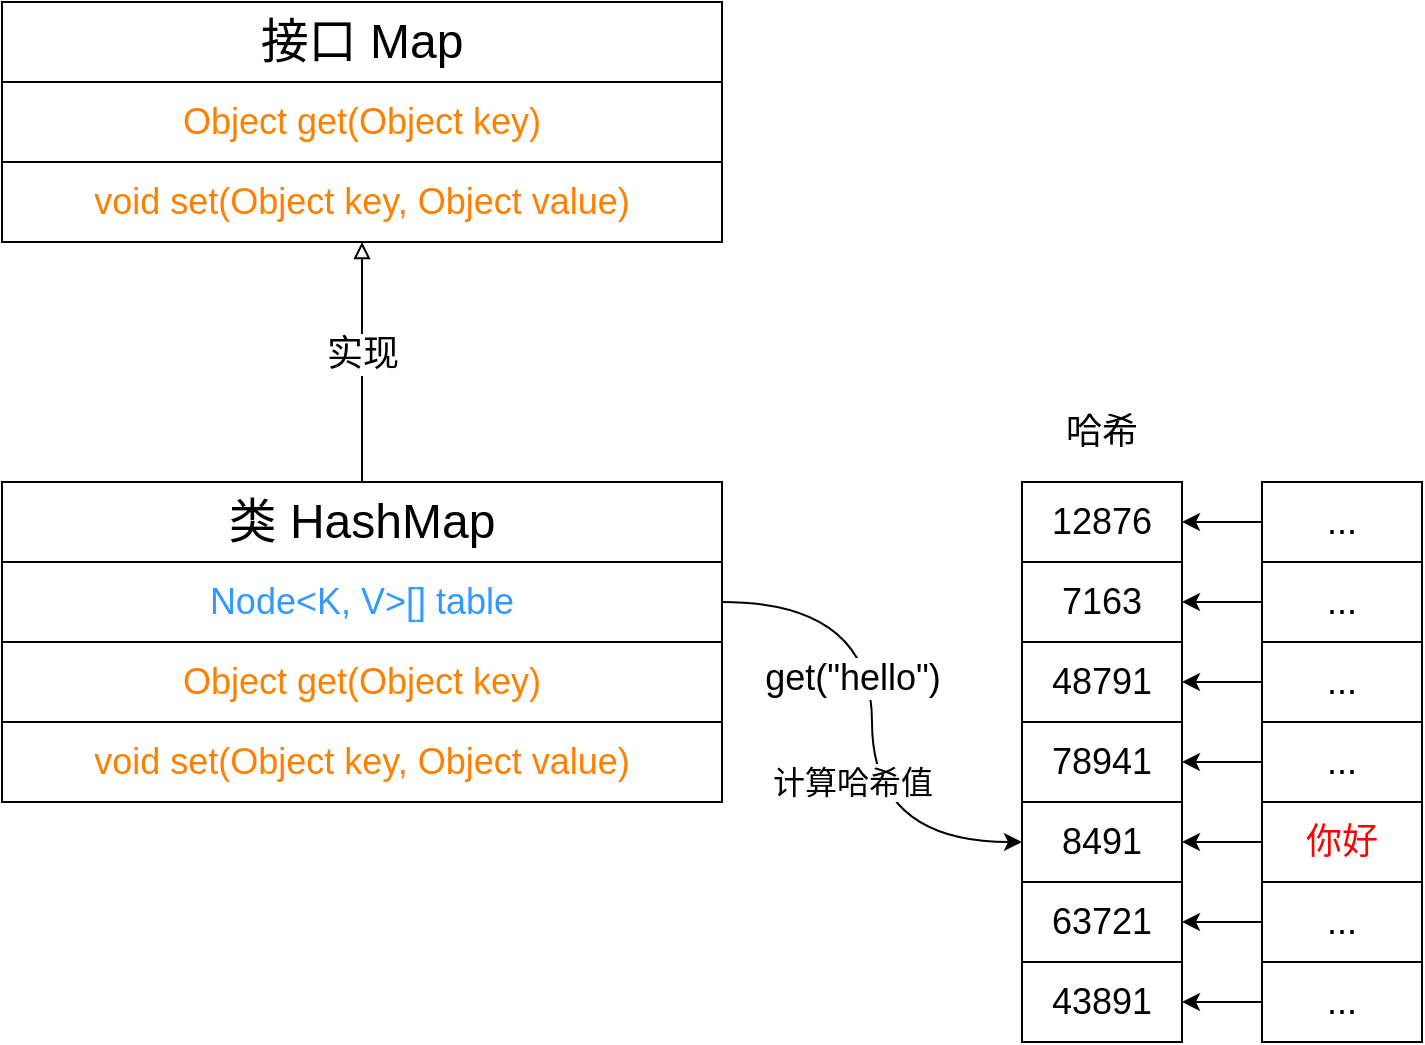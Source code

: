 <mxfile version="28.1.2">
  <diagram name="Page-1" id="Eob7X1n_Voo4Cm6K8vWH">
    <mxGraphModel dx="1426" dy="859" grid="1" gridSize="10" guides="1" tooltips="1" connect="1" arrows="1" fold="1" page="1" pageScale="1" pageWidth="850" pageHeight="1100" math="0" shadow="0">
      <root>
        <mxCell id="0" />
        <mxCell id="1" parent="0" />
        <mxCell id="Wu_PeDN8fGzsEnfcn1-D-3" value="&lt;font style=&quot;font-size: 24px;&quot;&gt;类 HashMap&lt;/font&gt;" style="rounded=0;whiteSpace=wrap;html=1;" vertex="1" parent="1">
          <mxGeometry x="80" y="280" width="360" height="40" as="geometry" />
        </mxCell>
        <mxCell id="Wu_PeDN8fGzsEnfcn1-D-6" value="&lt;font style=&quot;font-size: 24px;&quot;&gt;接口 Map&lt;/font&gt;" style="rounded=0;whiteSpace=wrap;html=1;" vertex="1" parent="1">
          <mxGeometry x="80" y="40" width="360" height="40" as="geometry" />
        </mxCell>
        <mxCell id="Wu_PeDN8fGzsEnfcn1-D-7" value="&lt;font style=&quot;font-size: 18px;&quot;&gt;Object get(Object key)&lt;/font&gt;" style="rounded=0;whiteSpace=wrap;html=1;fontColor=#FF8000;" vertex="1" parent="1">
          <mxGeometry x="80" y="80" width="360" height="40" as="geometry" />
        </mxCell>
        <mxCell id="Wu_PeDN8fGzsEnfcn1-D-8" value="&lt;font style=&quot;font-size: 18px;&quot;&gt;void set(Object key, Object value)&lt;/font&gt;" style="rounded=0;whiteSpace=wrap;html=1;fontColor=#FF8000;" vertex="1" parent="1">
          <mxGeometry x="80" y="120" width="360" height="40" as="geometry" />
        </mxCell>
        <mxCell id="Wu_PeDN8fGzsEnfcn1-D-9" value="" style="endArrow=block;html=1;rounded=0;entryX=0.5;entryY=1;entryDx=0;entryDy=0;exitX=0.5;exitY=0;exitDx=0;exitDy=0;endFill=0;" edge="1" parent="1" source="Wu_PeDN8fGzsEnfcn1-D-3" target="Wu_PeDN8fGzsEnfcn1-D-8">
          <mxGeometry width="50" height="50" relative="1" as="geometry">
            <mxPoint x="280" y="470" as="sourcePoint" />
            <mxPoint x="330" y="420" as="targetPoint" />
          </mxGeometry>
        </mxCell>
        <mxCell id="Wu_PeDN8fGzsEnfcn1-D-39" value="&lt;font style=&quot;font-size: 18px;&quot;&gt;实现&lt;/font&gt;" style="edgeLabel;html=1;align=center;verticalAlign=middle;resizable=0;points=[];" vertex="1" connectable="0" parent="Wu_PeDN8fGzsEnfcn1-D-9">
          <mxGeometry x="0.067" relative="1" as="geometry">
            <mxPoint as="offset" />
          </mxGeometry>
        </mxCell>
        <mxCell id="Wu_PeDN8fGzsEnfcn1-D-10" value="&lt;font style=&quot;font-size: 18px;&quot;&gt;12876&lt;/font&gt;" style="rounded=0;whiteSpace=wrap;html=1;" vertex="1" parent="1">
          <mxGeometry x="590" y="280" width="80" height="40" as="geometry" />
        </mxCell>
        <mxCell id="Wu_PeDN8fGzsEnfcn1-D-11" value="&lt;font style=&quot;font-size: 18px;&quot;&gt;7163&lt;/font&gt;" style="rounded=0;whiteSpace=wrap;html=1;" vertex="1" parent="1">
          <mxGeometry x="590" y="320" width="80" height="40" as="geometry" />
        </mxCell>
        <mxCell id="Wu_PeDN8fGzsEnfcn1-D-12" value="&lt;font style=&quot;font-size: 18px;&quot;&gt;48791&lt;/font&gt;" style="rounded=0;whiteSpace=wrap;html=1;" vertex="1" parent="1">
          <mxGeometry x="590" y="360" width="80" height="40" as="geometry" />
        </mxCell>
        <mxCell id="Wu_PeDN8fGzsEnfcn1-D-13" value="&lt;font style=&quot;font-size: 18px;&quot;&gt;78941&lt;/font&gt;" style="rounded=0;whiteSpace=wrap;html=1;" vertex="1" parent="1">
          <mxGeometry x="590" y="400" width="80" height="40" as="geometry" />
        </mxCell>
        <mxCell id="Wu_PeDN8fGzsEnfcn1-D-14" value="&lt;span style=&quot;font-size: 18px;&quot;&gt;8491&lt;/span&gt;" style="rounded=0;whiteSpace=wrap;html=1;" vertex="1" parent="1">
          <mxGeometry x="590" y="440" width="80" height="40" as="geometry" />
        </mxCell>
        <mxCell id="Wu_PeDN8fGzsEnfcn1-D-15" value="&lt;font style=&quot;font-size: 18px;&quot;&gt;63721&lt;/font&gt;" style="rounded=0;whiteSpace=wrap;html=1;" vertex="1" parent="1">
          <mxGeometry x="590" y="480" width="80" height="40" as="geometry" />
        </mxCell>
        <mxCell id="Wu_PeDN8fGzsEnfcn1-D-17" style="edgeStyle=orthogonalEdgeStyle;rounded=0;orthogonalLoop=1;jettySize=auto;html=1;entryX=0;entryY=0.5;entryDx=0;entryDy=0;curved=1;" edge="1" parent="1" source="Wu_PeDN8fGzsEnfcn1-D-16" target="Wu_PeDN8fGzsEnfcn1-D-14">
          <mxGeometry relative="1" as="geometry" />
        </mxCell>
        <mxCell id="Wu_PeDN8fGzsEnfcn1-D-22" value="&lt;font style=&quot;font-size: 16px;&quot;&gt;计算哈希值&lt;/font&gt;" style="edgeLabel;html=1;align=center;verticalAlign=middle;resizable=0;points=[];" vertex="1" connectable="0" parent="Wu_PeDN8fGzsEnfcn1-D-17">
          <mxGeometry x="-0.02" y="-2" relative="1" as="geometry">
            <mxPoint x="-8" y="32" as="offset" />
          </mxGeometry>
        </mxCell>
        <mxCell id="Wu_PeDN8fGzsEnfcn1-D-23" value="&lt;font style=&quot;font-size: 18px;&quot;&gt;get(&quot;hello&quot;)&lt;/font&gt;" style="edgeLabel;html=1;align=center;verticalAlign=middle;resizable=0;points=[];" vertex="1" connectable="0" parent="Wu_PeDN8fGzsEnfcn1-D-17">
          <mxGeometry x="-0.36" y="-4" relative="1" as="geometry">
            <mxPoint x="-6" y="26" as="offset" />
          </mxGeometry>
        </mxCell>
        <mxCell id="Wu_PeDN8fGzsEnfcn1-D-16" value="&lt;font style=&quot;font-size: 18px;&quot;&gt;Node&amp;lt;K, V&amp;gt;[] table&lt;/font&gt;" style="rounded=0;whiteSpace=wrap;html=1;fontColor=#3399FF;" vertex="1" parent="1">
          <mxGeometry x="80" y="320" width="360" height="40" as="geometry" />
        </mxCell>
        <mxCell id="Wu_PeDN8fGzsEnfcn1-D-18" value="&lt;font style=&quot;font-size: 18px;&quot;&gt;43891&lt;/font&gt;" style="rounded=0;whiteSpace=wrap;html=1;" vertex="1" parent="1">
          <mxGeometry x="590" y="520" width="80" height="40" as="geometry" />
        </mxCell>
        <mxCell id="Wu_PeDN8fGzsEnfcn1-D-19" value="哈希" style="text;html=1;align=center;verticalAlign=middle;whiteSpace=wrap;rounded=0;fontSize=18;" vertex="1" parent="1">
          <mxGeometry x="600" y="240" width="60" height="30" as="geometry" />
        </mxCell>
        <mxCell id="Wu_PeDN8fGzsEnfcn1-D-24" style="edgeStyle=orthogonalEdgeStyle;rounded=0;orthogonalLoop=1;jettySize=auto;html=1;" edge="1" parent="1" source="Wu_PeDN8fGzsEnfcn1-D-21" target="Wu_PeDN8fGzsEnfcn1-D-10">
          <mxGeometry relative="1" as="geometry" />
        </mxCell>
        <mxCell id="Wu_PeDN8fGzsEnfcn1-D-21" value="&lt;font style=&quot;font-size: 18px;&quot;&gt;...&lt;/font&gt;" style="rounded=0;whiteSpace=wrap;html=1;" vertex="1" parent="1">
          <mxGeometry x="710" y="280" width="80" height="40" as="geometry" />
        </mxCell>
        <mxCell id="Wu_PeDN8fGzsEnfcn1-D-36" style="edgeStyle=orthogonalEdgeStyle;rounded=0;orthogonalLoop=1;jettySize=auto;html=1;entryX=1;entryY=0.5;entryDx=0;entryDy=0;" edge="1" parent="1" source="Wu_PeDN8fGzsEnfcn1-D-25" target="Wu_PeDN8fGzsEnfcn1-D-11">
          <mxGeometry relative="1" as="geometry" />
        </mxCell>
        <mxCell id="Wu_PeDN8fGzsEnfcn1-D-25" value="&lt;font style=&quot;font-size: 18px;&quot;&gt;...&lt;/font&gt;" style="rounded=0;whiteSpace=wrap;html=1;" vertex="1" parent="1">
          <mxGeometry x="710" y="320" width="80" height="40" as="geometry" />
        </mxCell>
        <mxCell id="Wu_PeDN8fGzsEnfcn1-D-35" style="edgeStyle=orthogonalEdgeStyle;rounded=0;orthogonalLoop=1;jettySize=auto;html=1;" edge="1" parent="1" source="Wu_PeDN8fGzsEnfcn1-D-26" target="Wu_PeDN8fGzsEnfcn1-D-12">
          <mxGeometry relative="1" as="geometry" />
        </mxCell>
        <mxCell id="Wu_PeDN8fGzsEnfcn1-D-26" value="&lt;font style=&quot;font-size: 18px;&quot;&gt;...&lt;/font&gt;" style="rounded=0;whiteSpace=wrap;html=1;" vertex="1" parent="1">
          <mxGeometry x="710" y="360" width="80" height="40" as="geometry" />
        </mxCell>
        <mxCell id="Wu_PeDN8fGzsEnfcn1-D-34" style="edgeStyle=orthogonalEdgeStyle;rounded=0;orthogonalLoop=1;jettySize=auto;html=1;entryX=1;entryY=0.5;entryDx=0;entryDy=0;" edge="1" parent="1" source="Wu_PeDN8fGzsEnfcn1-D-27" target="Wu_PeDN8fGzsEnfcn1-D-13">
          <mxGeometry relative="1" as="geometry" />
        </mxCell>
        <mxCell id="Wu_PeDN8fGzsEnfcn1-D-27" value="&lt;font style=&quot;font-size: 18px;&quot;&gt;...&lt;/font&gt;" style="rounded=0;whiteSpace=wrap;html=1;" vertex="1" parent="1">
          <mxGeometry x="710" y="400" width="80" height="40" as="geometry" />
        </mxCell>
        <mxCell id="Wu_PeDN8fGzsEnfcn1-D-33" style="edgeStyle=orthogonalEdgeStyle;rounded=0;orthogonalLoop=1;jettySize=auto;html=1;" edge="1" parent="1" source="Wu_PeDN8fGzsEnfcn1-D-28" target="Wu_PeDN8fGzsEnfcn1-D-14">
          <mxGeometry relative="1" as="geometry" />
        </mxCell>
        <mxCell id="Wu_PeDN8fGzsEnfcn1-D-28" value="&lt;font style=&quot;font-size: 18px;&quot;&gt;你好&lt;/font&gt;" style="rounded=0;whiteSpace=wrap;html=1;fontColor=#FF0000;" vertex="1" parent="1">
          <mxGeometry x="710" y="440" width="80" height="40" as="geometry" />
        </mxCell>
        <mxCell id="Wu_PeDN8fGzsEnfcn1-D-32" style="edgeStyle=orthogonalEdgeStyle;rounded=0;orthogonalLoop=1;jettySize=auto;html=1;" edge="1" parent="1" source="Wu_PeDN8fGzsEnfcn1-D-29" target="Wu_PeDN8fGzsEnfcn1-D-15">
          <mxGeometry relative="1" as="geometry" />
        </mxCell>
        <mxCell id="Wu_PeDN8fGzsEnfcn1-D-29" value="&lt;font style=&quot;font-size: 18px;&quot;&gt;...&lt;/font&gt;" style="rounded=0;whiteSpace=wrap;html=1;" vertex="1" parent="1">
          <mxGeometry x="710" y="480" width="80" height="40" as="geometry" />
        </mxCell>
        <mxCell id="Wu_PeDN8fGzsEnfcn1-D-31" style="edgeStyle=orthogonalEdgeStyle;rounded=0;orthogonalLoop=1;jettySize=auto;html=1;" edge="1" parent="1" source="Wu_PeDN8fGzsEnfcn1-D-30" target="Wu_PeDN8fGzsEnfcn1-D-18">
          <mxGeometry relative="1" as="geometry" />
        </mxCell>
        <mxCell id="Wu_PeDN8fGzsEnfcn1-D-30" value="&lt;font style=&quot;font-size: 18px;&quot;&gt;...&lt;/font&gt;" style="rounded=0;whiteSpace=wrap;html=1;" vertex="1" parent="1">
          <mxGeometry x="710" y="520" width="80" height="40" as="geometry" />
        </mxCell>
        <mxCell id="Wu_PeDN8fGzsEnfcn1-D-37" value="&lt;font style=&quot;font-size: 18px;&quot;&gt;Object get(Object key)&lt;/font&gt;" style="rounded=0;whiteSpace=wrap;html=1;fontColor=#FF8000;" vertex="1" parent="1">
          <mxGeometry x="80" y="360" width="360" height="40" as="geometry" />
        </mxCell>
        <mxCell id="Wu_PeDN8fGzsEnfcn1-D-38" value="&lt;font style=&quot;font-size: 18px;&quot;&gt;void set(Object key, Object value)&lt;/font&gt;" style="rounded=0;whiteSpace=wrap;html=1;fontColor=#FF8000;" vertex="1" parent="1">
          <mxGeometry x="80" y="400" width="360" height="40" as="geometry" />
        </mxCell>
      </root>
    </mxGraphModel>
  </diagram>
</mxfile>

